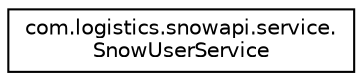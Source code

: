 digraph "Graphical Class Hierarchy"
{
 // LATEX_PDF_SIZE
  edge [fontname="Helvetica",fontsize="10",labelfontname="Helvetica",labelfontsize="10"];
  node [fontname="Helvetica",fontsize="10",shape=record];
  rankdir="LR";
  Node0 [label="com.logistics.snowapi.service.\lSnowUserService",height=0.2,width=0.4,color="black", fillcolor="white", style="filled",URL="$classcom_1_1logistics_1_1snowapi_1_1service_1_1SnowUserService.html",tooltip=" "];
}
